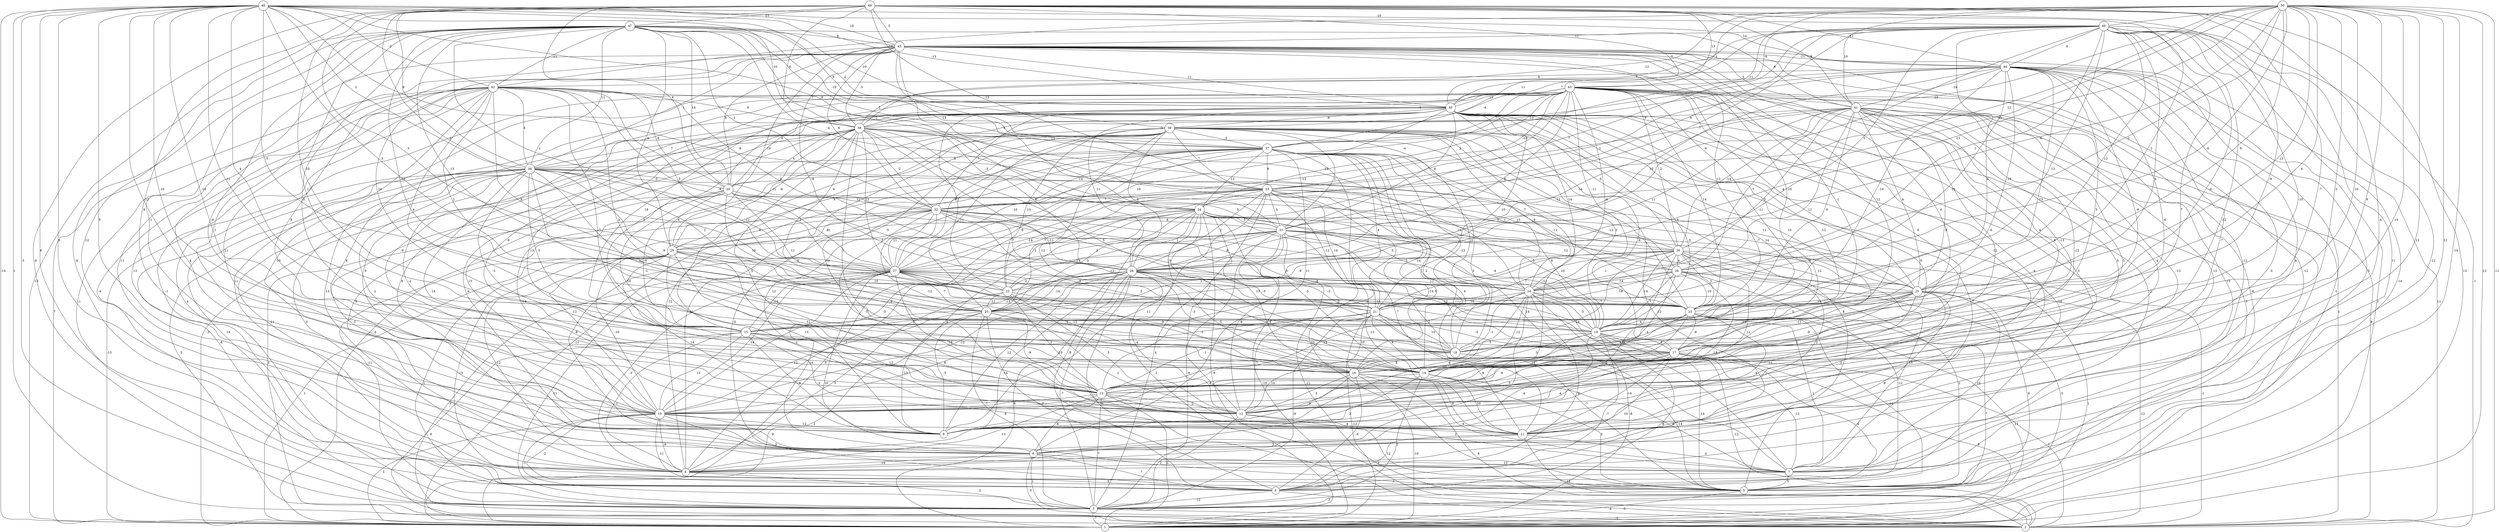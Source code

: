 graph { 
	 fontname="Helvetica,Arial,sans-serif" 
	 node [shape = circle]; 
	 50 -- 1 [label = "12"];
	 50 -- 2 [label = "-11"];
	 50 -- 5 [label = "-14"];
	 50 -- 6 [label = "12"];
	 50 -- 7 [label = "12"];
	 50 -- 9 [label = "-14"];
	 50 -- 13 [label = "9"];
	 50 -- 14 [label = "3"];
	 50 -- 16 [label = "10"];
	 50 -- 19 [label = "4"];
	 50 -- 23 [label = "-13"];
	 50 -- 24 [label = "-9"];
	 50 -- 25 [label = "9"];
	 50 -- 26 [label = "-2"];
	 50 -- 27 [label = "-6"];
	 50 -- 28 [label = "-13"];
	 50 -- 31 [label = "11"];
	 50 -- 32 [label = "12"];
	 50 -- 33 [label = "-10"];
	 50 -- 37 [label = "11"];
	 50 -- 38 [label = "12"];
	 50 -- 40 [label = "-1"];
	 50 -- 41 [label = "10"];
	 50 -- 42 [label = "-10"];
	 50 -- 46 [label = "-7"];
	 49 -- 1 [label = "13"];
	 49 -- 3 [label = "-9"];
	 49 -- 10 [label = "9"];
	 49 -- 11 [label = "-4"];
	 49 -- 15 [label = "-10"];
	 49 -- 16 [label = "-7"];
	 49 -- 18 [label = "-9"];
	 49 -- 22 [label = "5"];
	 49 -- 25 [label = "2"];
	 49 -- 27 [label = "3"];
	 49 -- 33 [label = "-13"];
	 49 -- 35 [label = "4"];
	 49 -- 36 [label = "6"];
	 49 -- 38 [label = "-6"];
	 49 -- 40 [label = "-5"];
	 49 -- 41 [label = "8"];
	 49 -- 43 [label = "13"];
	 49 -- 44 [label = "11"];
	 49 -- 45 [label = "5"];
	 49 -- 47 [label = "-11"];
	 48 -- 1 [label = "-14"];
	 48 -- 2 [label = "1"];
	 48 -- 3 [label = "-3"];
	 48 -- 4 [label = "6"];
	 48 -- 6 [label = "9"];
	 48 -- 9 [label = "5"];
	 48 -- 13 [label = "-12"];
	 48 -- 14 [label = "-10"];
	 48 -- 15 [label = "4"];
	 48 -- 16 [label = "10"];
	 48 -- 18 [label = "11"];
	 48 -- 20 [label = "-5"];
	 48 -- 23 [label = "-3"];
	 48 -- 25 [label = "-9"];
	 48 -- 33 [label = "9"];
	 48 -- 36 [label = "2"];
	 48 -- 37 [label = "9"];
	 48 -- 38 [label = "10"];
	 48 -- 40 [label = "-13"];
	 48 -- 42 [label = "-2"];
	 48 -- 44 [label = "14"];
	 48 -- 45 [label = "10"];
	 48 -- 46 [label = "-10"];
	 47 -- 1 [label = "13"];
	 47 -- 4 [label = "-9"];
	 47 -- 8 [label = "12"];
	 47 -- 10 [label = "-1"];
	 47 -- 12 [label = "-9"];
	 47 -- 16 [label = "-5"];
	 47 -- 17 [label = "1"];
	 47 -- 19 [label = "-10"];
	 47 -- 21 [label = "13"];
	 47 -- 27 [label = "-1"];
	 47 -- 29 [label = "-6"];
	 47 -- 31 [label = "-4"];
	 47 -- 32 [label = "-1"];
	 47 -- 33 [label = "2"];
	 47 -- 34 [label = "-2"];
	 47 -- 35 [label = "14"];
	 47 -- 36 [label = "11"];
	 47 -- 37 [label = "-10"];
	 47 -- 39 [label = "-2"];
	 47 -- 40 [label = "-10"];
	 47 -- 41 [label = "-6"];
	 47 -- 42 [label = "-11"];
	 47 -- 45 [label = "8"];
	 46 -- 1 [label = "-14"];
	 46 -- 2 [label = "-1"];
	 46 -- 4 [label = "11"];
	 46 -- 5 [label = "-12"];
	 46 -- 10 [label = "-12"];
	 46 -- 13 [label = "7"];
	 46 -- 15 [label = "2"];
	 46 -- 16 [label = "-10"];
	 46 -- 18 [label = "-6"];
	 46 -- 19 [label = "4"];
	 46 -- 23 [label = "12"];
	 46 -- 25 [label = "12"];
	 46 -- 26 [label = "1"];
	 46 -- 28 [label = "-9"];
	 46 -- 29 [label = "7"];
	 46 -- 30 [label = "3"];
	 46 -- 31 [label = "-7"];
	 46 -- 34 [label = "6"];
	 46 -- 37 [label = "11"];
	 46 -- 38 [label = "7"];
	 46 -- 43 [label = "-4"];
	 46 -- 44 [label = "4"];
	 46 -- 45 [label = "-11"];
	 45 -- 1 [label = "-1"];
	 45 -- 5 [label = "-12"];
	 45 -- 6 [label = "11"];
	 45 -- 7 [label = "-12"];
	 45 -- 10 [label = "1"];
	 45 -- 12 [label = "-4"];
	 45 -- 13 [label = "9"];
	 45 -- 15 [label = "10"];
	 45 -- 16 [label = "6"];
	 45 -- 17 [label = "12"];
	 45 -- 18 [label = "-1"];
	 45 -- 19 [label = "-10"];
	 45 -- 21 [label = "-8"];
	 45 -- 23 [label = "12"];
	 45 -- 24 [label = "-12"];
	 45 -- 29 [label = "-10"];
	 45 -- 32 [label = "6"];
	 45 -- 34 [label = "6"];
	 45 -- 35 [label = "8"];
	 45 -- 36 [label = "1"];
	 45 -- 38 [label = "-3"];
	 45 -- 40 [label = "11"];
	 45 -- 41 [label = "5"];
	 45 -- 44 [label = "-11"];
	 44 -- 1 [label = "1"];
	 44 -- 2 [label = "11"];
	 44 -- 6 [label = "-3"];
	 44 -- 7 [label = "-3"];
	 44 -- 8 [label = "6"];
	 44 -- 12 [label = "-7"];
	 44 -- 16 [label = "-6"];
	 44 -- 17 [label = "5"];
	 44 -- 18 [label = "-8"];
	 44 -- 19 [label = "-13"];
	 44 -- 21 [label = "-10"];
	 44 -- 23 [label = "-10"];
	 44 -- 25 [label = "-10"];
	 44 -- 28 [label = "10"];
	 44 -- 35 [label = "-3"];
	 44 -- 36 [label = "-10"];
	 44 -- 40 [label = "7"];
	 44 -- 41 [label = "-14"];
	 44 -- 42 [label = "-4"];
	 43 -- 2 [label = "1"];
	 43 -- 3 [label = "4"];
	 43 -- 5 [label = "-6"];
	 43 -- 6 [label = "11"];
	 43 -- 7 [label = "13"];
	 43 -- 8 [label = "3"];
	 43 -- 9 [label = "8"];
	 43 -- 10 [label = "-9"];
	 43 -- 11 [label = "5"];
	 43 -- 12 [label = "12"];
	 43 -- 13 [label = "-9"];
	 43 -- 14 [label = "8"];
	 43 -- 15 [label = "14"];
	 43 -- 19 [label = "-11"];
	 43 -- 21 [label = "-6"];
	 43 -- 23 [label = "14"];
	 43 -- 24 [label = "-11"];
	 43 -- 25 [label = "4"];
	 43 -- 27 [label = "-12"];
	 43 -- 28 [label = "8"];
	 43 -- 30 [label = "2"];
	 43 -- 32 [label = "-4"];
	 43 -- 33 [label = "-10"];
	 43 -- 34 [label = "2"];
	 43 -- 35 [label = "6"];
	 43 -- 37 [label = "7"];
	 43 -- 38 [label = "-1"];
	 43 -- 39 [label = "-4"];
	 43 -- 40 [label = "13"];
	 42 -- 1 [label = "7"];
	 42 -- 3 [label = "-1"];
	 42 -- 4 [label = "-4"];
	 42 -- 5 [label = "-1"];
	 42 -- 8 [label = "13"];
	 42 -- 9 [label = "4"];
	 42 -- 10 [label = "11"];
	 42 -- 11 [label = "-10"];
	 42 -- 15 [label = "-4"];
	 42 -- 16 [label = "-7"];
	 42 -- 18 [label = "3"];
	 42 -- 20 [label = "2"];
	 42 -- 23 [label = "6"];
	 42 -- 24 [label = "8"];
	 42 -- 27 [label = "5"];
	 42 -- 28 [label = "5"];
	 42 -- 35 [label = "-8"];
	 42 -- 36 [label = "5"];
	 42 -- 38 [label = "6"];
	 42 -- 40 [label = "7"];
	 41 -- 1 [label = "-7"];
	 41 -- 2 [label = "8"];
	 41 -- 9 [label = "-13"];
	 41 -- 10 [label = "3"];
	 41 -- 11 [label = "13"];
	 41 -- 12 [label = "-4"];
	 41 -- 13 [label = "-12"];
	 41 -- 14 [label = "6"];
	 41 -- 16 [label = "-13"];
	 41 -- 17 [label = "-6"];
	 41 -- 18 [label = "-9"];
	 41 -- 21 [label = "11"];
	 41 -- 22 [label = "11"];
	 41 -- 23 [label = "6"];
	 41 -- 24 [label = "5"];
	 41 -- 25 [label = "6"];
	 41 -- 26 [label = "-7"];
	 41 -- 28 [label = "14"];
	 41 -- 30 [label = "-14"];
	 41 -- 33 [label = "-1"];
	 41 -- 38 [label = "9"];
	 40 -- 4 [label = "-10"];
	 40 -- 5 [label = "3"];
	 40 -- 6 [label = "13"];
	 40 -- 7 [label = "-2"];
	 40 -- 8 [label = "8"];
	 40 -- 9 [label = "9"];
	 40 -- 11 [label = "-4"];
	 40 -- 12 [label = "-5"];
	 40 -- 13 [label = "13"];
	 40 -- 14 [label = "14"];
	 40 -- 15 [label = "5"];
	 40 -- 17 [label = "10"];
	 40 -- 18 [label = "-12"];
	 40 -- 19 [label = "3"];
	 40 -- 21 [label = "10"];
	 40 -- 22 [label = "2"];
	 40 -- 24 [label = "14"];
	 40 -- 27 [label = "10"];
	 40 -- 28 [label = "11"];
	 40 -- 30 [label = "-5"];
	 40 -- 31 [label = "6"];
	 40 -- 32 [label = "-7"];
	 40 -- 38 [label = "-13"];
	 40 -- 39 [label = "-6"];
	 39 -- 1 [label = "6"];
	 39 -- 4 [label = "12"];
	 39 -- 5 [label = "8"];
	 39 -- 6 [label = "-12"];
	 39 -- 7 [label = "-7"];
	 39 -- 12 [label = "10"];
	 39 -- 13 [label = "10"];
	 39 -- 14 [label = "12"];
	 39 -- 15 [label = "4"];
	 39 -- 17 [label = "-6"];
	 39 -- 18 [label = "-3"];
	 39 -- 19 [label = "2"];
	 39 -- 20 [label = "11"];
	 39 -- 22 [label = "13"];
	 39 -- 24 [label = "-7"];
	 39 -- 27 [label = "8"];
	 39 -- 28 [label = "5"];
	 39 -- 29 [label = "9"];
	 39 -- 31 [label = "1"];
	 39 -- 33 [label = "7"];
	 39 -- 37 [label = "-5"];
	 38 -- 1 [label = "-2"];
	 38 -- 6 [label = "9"];
	 38 -- 8 [label = "6"];
	 38 -- 9 [label = "13"];
	 38 -- 12 [label = "5"];
	 38 -- 13 [label = "-9"];
	 38 -- 16 [label = "1"];
	 38 -- 17 [label = "5"];
	 38 -- 18 [label = "-11"];
	 38 -- 20 [label = "-1"];
	 38 -- 23 [label = "8"];
	 38 -- 26 [label = "-11"];
	 38 -- 27 [label = "11"];
	 38 -- 28 [label = "8"];
	 38 -- 29 [label = "-8"];
	 38 -- 32 [label = "-2"];
	 38 -- 34 [label = "-3"];
	 38 -- 35 [label = "4"];
	 38 -- 36 [label = "7"];
	 38 -- 37 [label = "-11"];
	 37 -- 1 [label = "-11"];
	 37 -- 4 [label = "-6"];
	 37 -- 6 [label = "-11"];
	 37 -- 7 [label = "14"];
	 37 -- 8 [label = "-3"];
	 37 -- 9 [label = "12"];
	 37 -- 11 [label = "6"];
	 37 -- 13 [label = "11"];
	 37 -- 14 [label = "-14"];
	 37 -- 16 [label = "-5"];
	 37 -- 18 [label = "-12"];
	 37 -- 21 [label = "4"];
	 37 -- 23 [label = "-12"];
	 37 -- 24 [label = "1"];
	 37 -- 27 [label = "-10"];
	 37 -- 29 [label = "9"];
	 37 -- 32 [label = "-14"];
	 37 -- 33 [label = "6"];
	 37 -- 34 [label = "13"];
	 37 -- 36 [label = "-5"];
	 36 -- 1 [label = "-13"];
	 36 -- 2 [label = "3"];
	 36 -- 3 [label = "-8"];
	 36 -- 4 [label = "14"];
	 36 -- 6 [label = "-11"];
	 36 -- 7 [label = "2"];
	 36 -- 10 [label = "2"];
	 36 -- 12 [label = "-14"];
	 36 -- 13 [label = "-2"];
	 36 -- 14 [label = "-1"];
	 36 -- 15 [label = "3"];
	 36 -- 16 [label = "-3"];
	 36 -- 18 [label = "12"];
	 36 -- 19 [label = "9"];
	 36 -- 22 [label = "2"];
	 36 -- 25 [label = "11"];
	 36 -- 26 [label = "5"];
	 36 -- 27 [label = "-12"];
	 36 -- 32 [label = "11"];
	 36 -- 35 [label = "-5"];
	 35 -- 2 [label = "3"];
	 35 -- 8 [label = "-3"];
	 35 -- 10 [label = "-14"];
	 35 -- 14 [label = "10"];
	 35 -- 20 [label = "10"];
	 35 -- 21 [label = "11"];
	 35 -- 25 [label = "-3"];
	 35 -- 27 [label = "-11"];
	 35 -- 28 [label = "-5"];
	 35 -- 29 [label = "8"];
	 35 -- 31 [label = "5"];
	 35 -- 32 [label = "12"];
	 34 -- 1 [label = "1"];
	 34 -- 2 [label = "-9"];
	 34 -- 4 [label = "8"];
	 34 -- 6 [label = "-1"];
	 34 -- 9 [label = "9"];
	 34 -- 10 [label = "-3"];
	 34 -- 12 [label = "-3"];
	 34 -- 14 [label = "-5"];
	 34 -- 16 [label = "13"];
	 34 -- 17 [label = "11"];
	 34 -- 19 [label = "3"];
	 34 -- 20 [label = "-3"];
	 34 -- 23 [label = "5"];
	 34 -- 24 [label = "5"];
	 34 -- 27 [label = "-14"];
	 34 -- 28 [label = "1"];
	 34 -- 30 [label = "-11"];
	 34 -- 31 [label = "-5"];
	 33 -- 1 [label = "-5"];
	 33 -- 3 [label = "4"];
	 33 -- 5 [label = "10"];
	 33 -- 9 [label = "11"];
	 33 -- 11 [label = "7"];
	 33 -- 18 [label = "2"];
	 33 -- 19 [label = "6"];
	 33 -- 20 [label = "2"];
	 33 -- 21 [label = "14"];
	 33 -- 22 [label = "-7"];
	 33 -- 25 [label = "-7"];
	 33 -- 27 [label = "-9"];
	 33 -- 28 [label = "2"];
	 33 -- 30 [label = "13"];
	 33 -- 31 [label = "5"];
	 33 -- 32 [label = "7"];
	 32 -- 3 [label = "-11"];
	 32 -- 8 [label = "-8"];
	 32 -- 10 [label = "-12"];
	 32 -- 12 [label = "-5"];
	 32 -- 14 [label = "12"];
	 32 -- 18 [label = "3"];
	 32 -- 19 [label = "5"];
	 32 -- 21 [label = "10"];
	 32 -- 24 [label = "-12"];
	 32 -- 27 [label = "11"];
	 32 -- 28 [label = "7"];
	 32 -- 29 [label = "2"];
	 32 -- 30 [label = "14"];
	 32 -- 31 [label = "-6"];
	 31 -- 1 [label = "-10"];
	 31 -- 2 [label = "-11"];
	 31 -- 3 [label = "-9"];
	 31 -- 11 [label = "-13"];
	 31 -- 12 [label = "-9"];
	 31 -- 18 [label = "-14"];
	 31 -- 19 [label = "-12"];
	 31 -- 20 [label = "-12"];
	 31 -- 22 [label = "11"];
	 31 -- 23 [label = "-4"];
	 31 -- 25 [label = "-9"];
	 31 -- 26 [label = "12"];
	 31 -- 27 [label = "2"];
	 31 -- 28 [label = "8"];
	 31 -- 29 [label = "-2"];
	 30 -- 2 [label = "-1"];
	 30 -- 7 [label = "-13"];
	 30 -- 9 [label = "9"];
	 30 -- 11 [label = "2"];
	 30 -- 12 [label = "11"];
	 30 -- 13 [label = "14"];
	 30 -- 19 [label = "-14"];
	 30 -- 20 [label = "2"];
	 30 -- 21 [label = "7"];
	 30 -- 22 [label = "-9"];
	 30 -- 23 [label = "3"];
	 30 -- 24 [label = "-1"];
	 30 -- 25 [label = "12"];
	 30 -- 26 [label = "4"];
	 29 -- 1 [label = "1"];
	 29 -- 3 [label = "1"];
	 29 -- 5 [label = "-13"];
	 29 -- 6 [label = "12"];
	 29 -- 9 [label = "14"];
	 29 -- 10 [label = "-10"];
	 29 -- 11 [label = "-2"];
	 29 -- 12 [label = "13"];
	 29 -- 13 [label = "-12"];
	 29 -- 18 [label = "9"];
	 29 -- 23 [label = "10"];
	 29 -- 27 [label = "-8"];
	 28 -- 1 [label = "6"];
	 28 -- 2 [label = "-5"];
	 28 -- 3 [label = "-7"];
	 28 -- 6 [label = "-14"];
	 28 -- 9 [label = "12"];
	 28 -- 10 [label = "-12"];
	 28 -- 12 [label = "-4"];
	 28 -- 14 [label = "4"];
	 28 -- 15 [label = "-12"];
	 28 -- 16 [label = "-5"];
	 28 -- 18 [label = "1"];
	 28 -- 19 [label = "-12"];
	 28 -- 20 [label = "-14"];
	 28 -- 21 [label = "-3"];
	 28 -- 22 [label = "-2"];
	 27 -- 2 [label = "3"];
	 27 -- 3 [label = "-11"];
	 27 -- 5 [label = "10"];
	 27 -- 6 [label = "-3"];
	 27 -- 8 [label = "-14"];
	 27 -- 10 [label = "-14"];
	 27 -- 12 [label = "-14"];
	 27 -- 14 [label = "-9"];
	 27 -- 15 [label = "-14"];
	 27 -- 16 [label = "-12"];
	 27 -- 19 [label = "-11"];
	 27 -- 20 [label = "-7"];
	 27 -- 21 [label = "3"];
	 27 -- 22 [label = "-7"];
	 27 -- 23 [label = "5"];
	 27 -- 24 [label = "-6"];
	 26 -- 3 [label = "5"];
	 26 -- 4 [label = "-12"];
	 26 -- 5 [label = "2"];
	 26 -- 9 [label = "13"];
	 26 -- 13 [label = "4"];
	 26 -- 19 [label = "7"];
	 26 -- 20 [label = "-5"];
	 26 -- 21 [label = "14"];
	 26 -- 23 [label = "-10"];
	 26 -- 24 [label = "-14"];
	 25 -- 2 [label = "-12"];
	 25 -- 3 [label = "1"];
	 25 -- 5 [label = "6"];
	 25 -- 6 [label = "-8"];
	 25 -- 7 [label = "10"];
	 25 -- 9 [label = "-11"];
	 25 -- 11 [label = "-3"];
	 25 -- 13 [label = "2"];
	 25 -- 14 [label = "-9"];
	 25 -- 15 [label = "5"];
	 25 -- 17 [label = "-11"];
	 25 -- 18 [label = "-14"];
	 25 -- 20 [label = "-3"];
	 25 -- 23 [label = "11"];
	 24 -- 1 [label = "-8"];
	 24 -- 4 [label = "9"];
	 24 -- 7 [label = "5"];
	 24 -- 8 [label = "5"];
	 24 -- 9 [label = "-6"];
	 24 -- 13 [label = "-12"];
	 24 -- 14 [label = "12"];
	 24 -- 16 [label = "-1"];
	 24 -- 19 [label = "-3"];
	 24 -- 21 [label = "10"];
	 24 -- 23 [label = "-7"];
	 23 -- 1 [label = "-11"];
	 23 -- 3 [label = "7"];
	 23 -- 5 [label = "-11"];
	 23 -- 7 [label = "1"];
	 23 -- 10 [label = "-2"];
	 23 -- 11 [label = "4"];
	 23 -- 14 [label = "13"];
	 23 -- 15 [label = "2"];
	 23 -- 17 [label = "-8"];
	 23 -- 19 [label = "4"];
	 22 -- 6 [label = "5"];
	 22 -- 12 [label = "3"];
	 22 -- 13 [label = "1"];
	 22 -- 16 [label = "-5"];
	 22 -- 20 [label = "-12"];
	 21 -- 1 [label = "-12"];
	 21 -- 3 [label = "-9"];
	 21 -- 5 [label = "-7"];
	 21 -- 10 [label = "8"];
	 21 -- 12 [label = "-7"];
	 21 -- 13 [label = "-1"];
	 21 -- 14 [label = "4"];
	 21 -- 15 [label = "2"];
	 21 -- 16 [label = "10"];
	 21 -- 17 [label = "-5"];
	 21 -- 18 [label = "10"];
	 20 -- 1 [label = "3"];
	 20 -- 3 [label = "-8"];
	 20 -- 4 [label = "7"];
	 20 -- 9 [label = "-3"];
	 20 -- 10 [label = "12"];
	 20 -- 11 [label = "1"];
	 20 -- 13 [label = "-9"];
	 20 -- 19 [label = "-1"];
	 19 -- 2 [label = "-12"];
	 19 -- 3 [label = "8"];
	 19 -- 4 [label = "-7"];
	 19 -- 5 [label = "-14"];
	 19 -- 8 [label = "-4"];
	 19 -- 10 [label = "-8"];
	 19 -- 14 [label = "3"];
	 19 -- 17 [label = "4"];
	 19 -- 18 [label = "5"];
	 18 -- 5 [label = "-14"];
	 18 -- 12 [label = "10"];
	 17 -- 1 [label = "8"];
	 17 -- 2 [label = "1"];
	 17 -- 4 [label = "-4"];
	 17 -- 6 [label = "10"];
	 17 -- 7 [label = "-12"];
	 17 -- 9 [label = "-4"];
	 17 -- 10 [label = "-5"];
	 17 -- 11 [label = "-14"];
	 17 -- 13 [label = "9"];
	 17 -- 14 [label = "12"];
	 17 -- 16 [label = "8"];
	 16 -- 1 [label = "-10"];
	 16 -- 2 [label = "6"];
	 16 -- 4 [label = "-6"];
	 16 -- 7 [label = "-9"];
	 16 -- 9 [label = "9"];
	 16 -- 11 [label = "9"];
	 16 -- 12 [label = "3"];
	 15 -- 2 [label = "6"];
	 15 -- 6 [label = "-1"];
	 15 -- 9 [label = "9"];
	 15 -- 10 [label = "13"];
	 15 -- 11 [label = "3"];
	 15 -- 12 [label = "-13"];
	 15 -- 13 [label = "-12"];
	 15 -- 14 [label = "-10"];
	 14 -- 3 [label = "2"];
	 14 -- 5 [label = "2"];
	 14 -- 7 [label = "-6"];
	 14 -- 8 [label = "3"];
	 14 -- 11 [label = "10"];
	 14 -- 13 [label = "4"];
	 13 -- 1 [label = "2"];
	 13 -- 3 [label = "7"];
	 13 -- 6 [label = "-13"];
	 13 -- 7 [label = "2"];
	 13 -- 8 [label = "-6"];
	 13 -- 10 [label = "-7"];
	 13 -- 12 [label = "-2"];
	 12 -- 3 [label = "2"];
	 12 -- 5 [label = "12"];
	 12 -- 11 [label = "-4"];
	 11 -- 2 [label = "-14"];
	 11 -- 4 [label = "-3"];
	 11 -- 7 [label = "-2"];
	 11 -- 8 [label = "2"];
	 10 -- 1 [label = "3"];
	 10 -- 3 [label = "-1"];
	 10 -- 4 [label = "-2"];
	 10 -- 5 [label = "-11"];
	 10 -- 6 [label = "-9"];
	 10 -- 7 [label = "3"];
	 10 -- 8 [label = "9"];
	 10 -- 9 [label = "-12"];
	 8 -- 2 [label = "-5"];
	 8 -- 3 [label = "1"];
	 8 -- 4 [label = "7"];
	 8 -- 6 [label = "-14"];
	 8 -- 7 [label = "13"];
	 7 -- 4 [label = "-1"];
	 7 -- 5 [label = "5"];
	 6 -- 3 [label = "2"];
	 6 -- 4 [label = "3"];
	 5 -- 1 [label = "-5"];
	 5 -- 3 [label = "3"];
	 4 -- 2 [label = "-4"];
	 4 -- 3 [label = "-12"];
	 3 -- 1 [label = "-7"];
	 3 -- 2 [label = "-1"];
	 1;
	 2;
	 3;
	 4;
	 5;
	 6;
	 7;
	 8;
	 9;
	 10;
	 11;
	 12;
	 13;
	 14;
	 15;
	 16;
	 17;
	 18;
	 19;
	 20;
	 21;
	 22;
	 23;
	 24;
	 25;
	 26;
	 27;
	 28;
	 29;
	 30;
	 31;
	 32;
	 33;
	 34;
	 35;
	 36;
	 37;
	 38;
	 39;
	 40;
	 41;
	 42;
	 43;
	 44;
	 45;
	 46;
	 47;
	 48;
	 49;
	 50;
}
